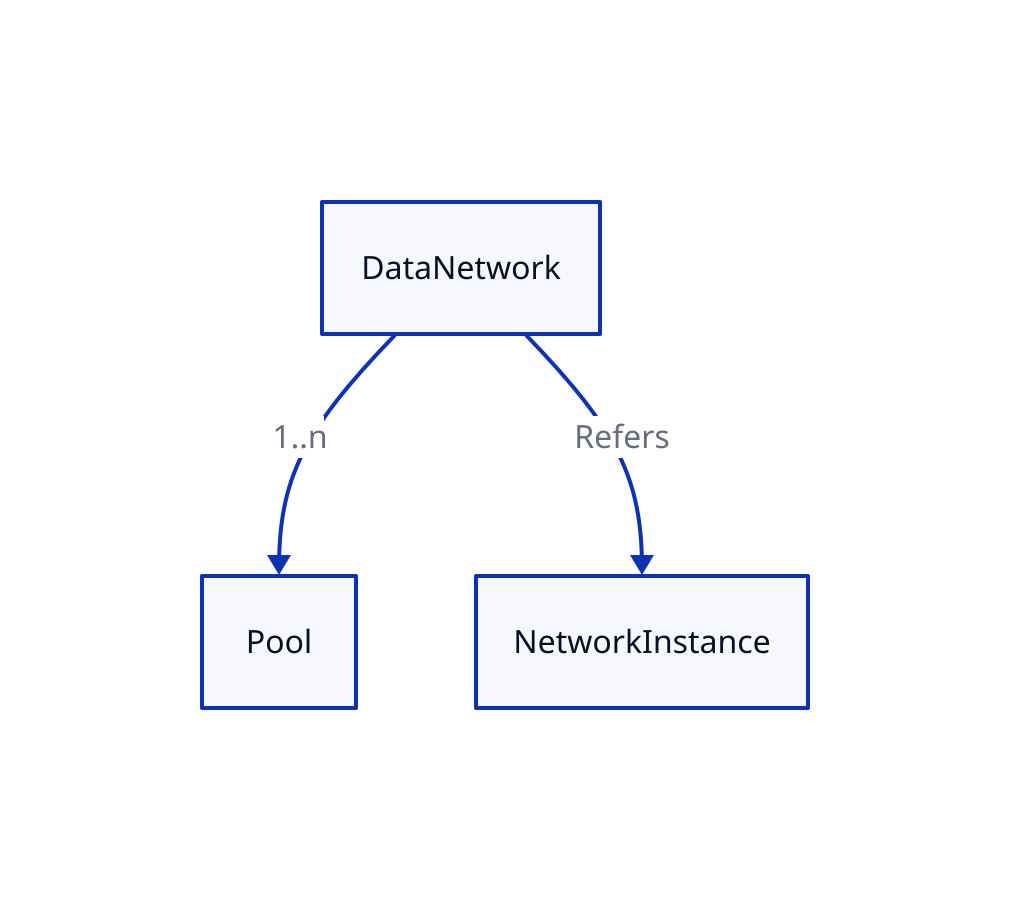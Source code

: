 # Types
DataNetwork
Pool
NetworkInstance

DataNetwork -> Pool: 1..n
DataNetwork -> NetworkInstance: Refers
